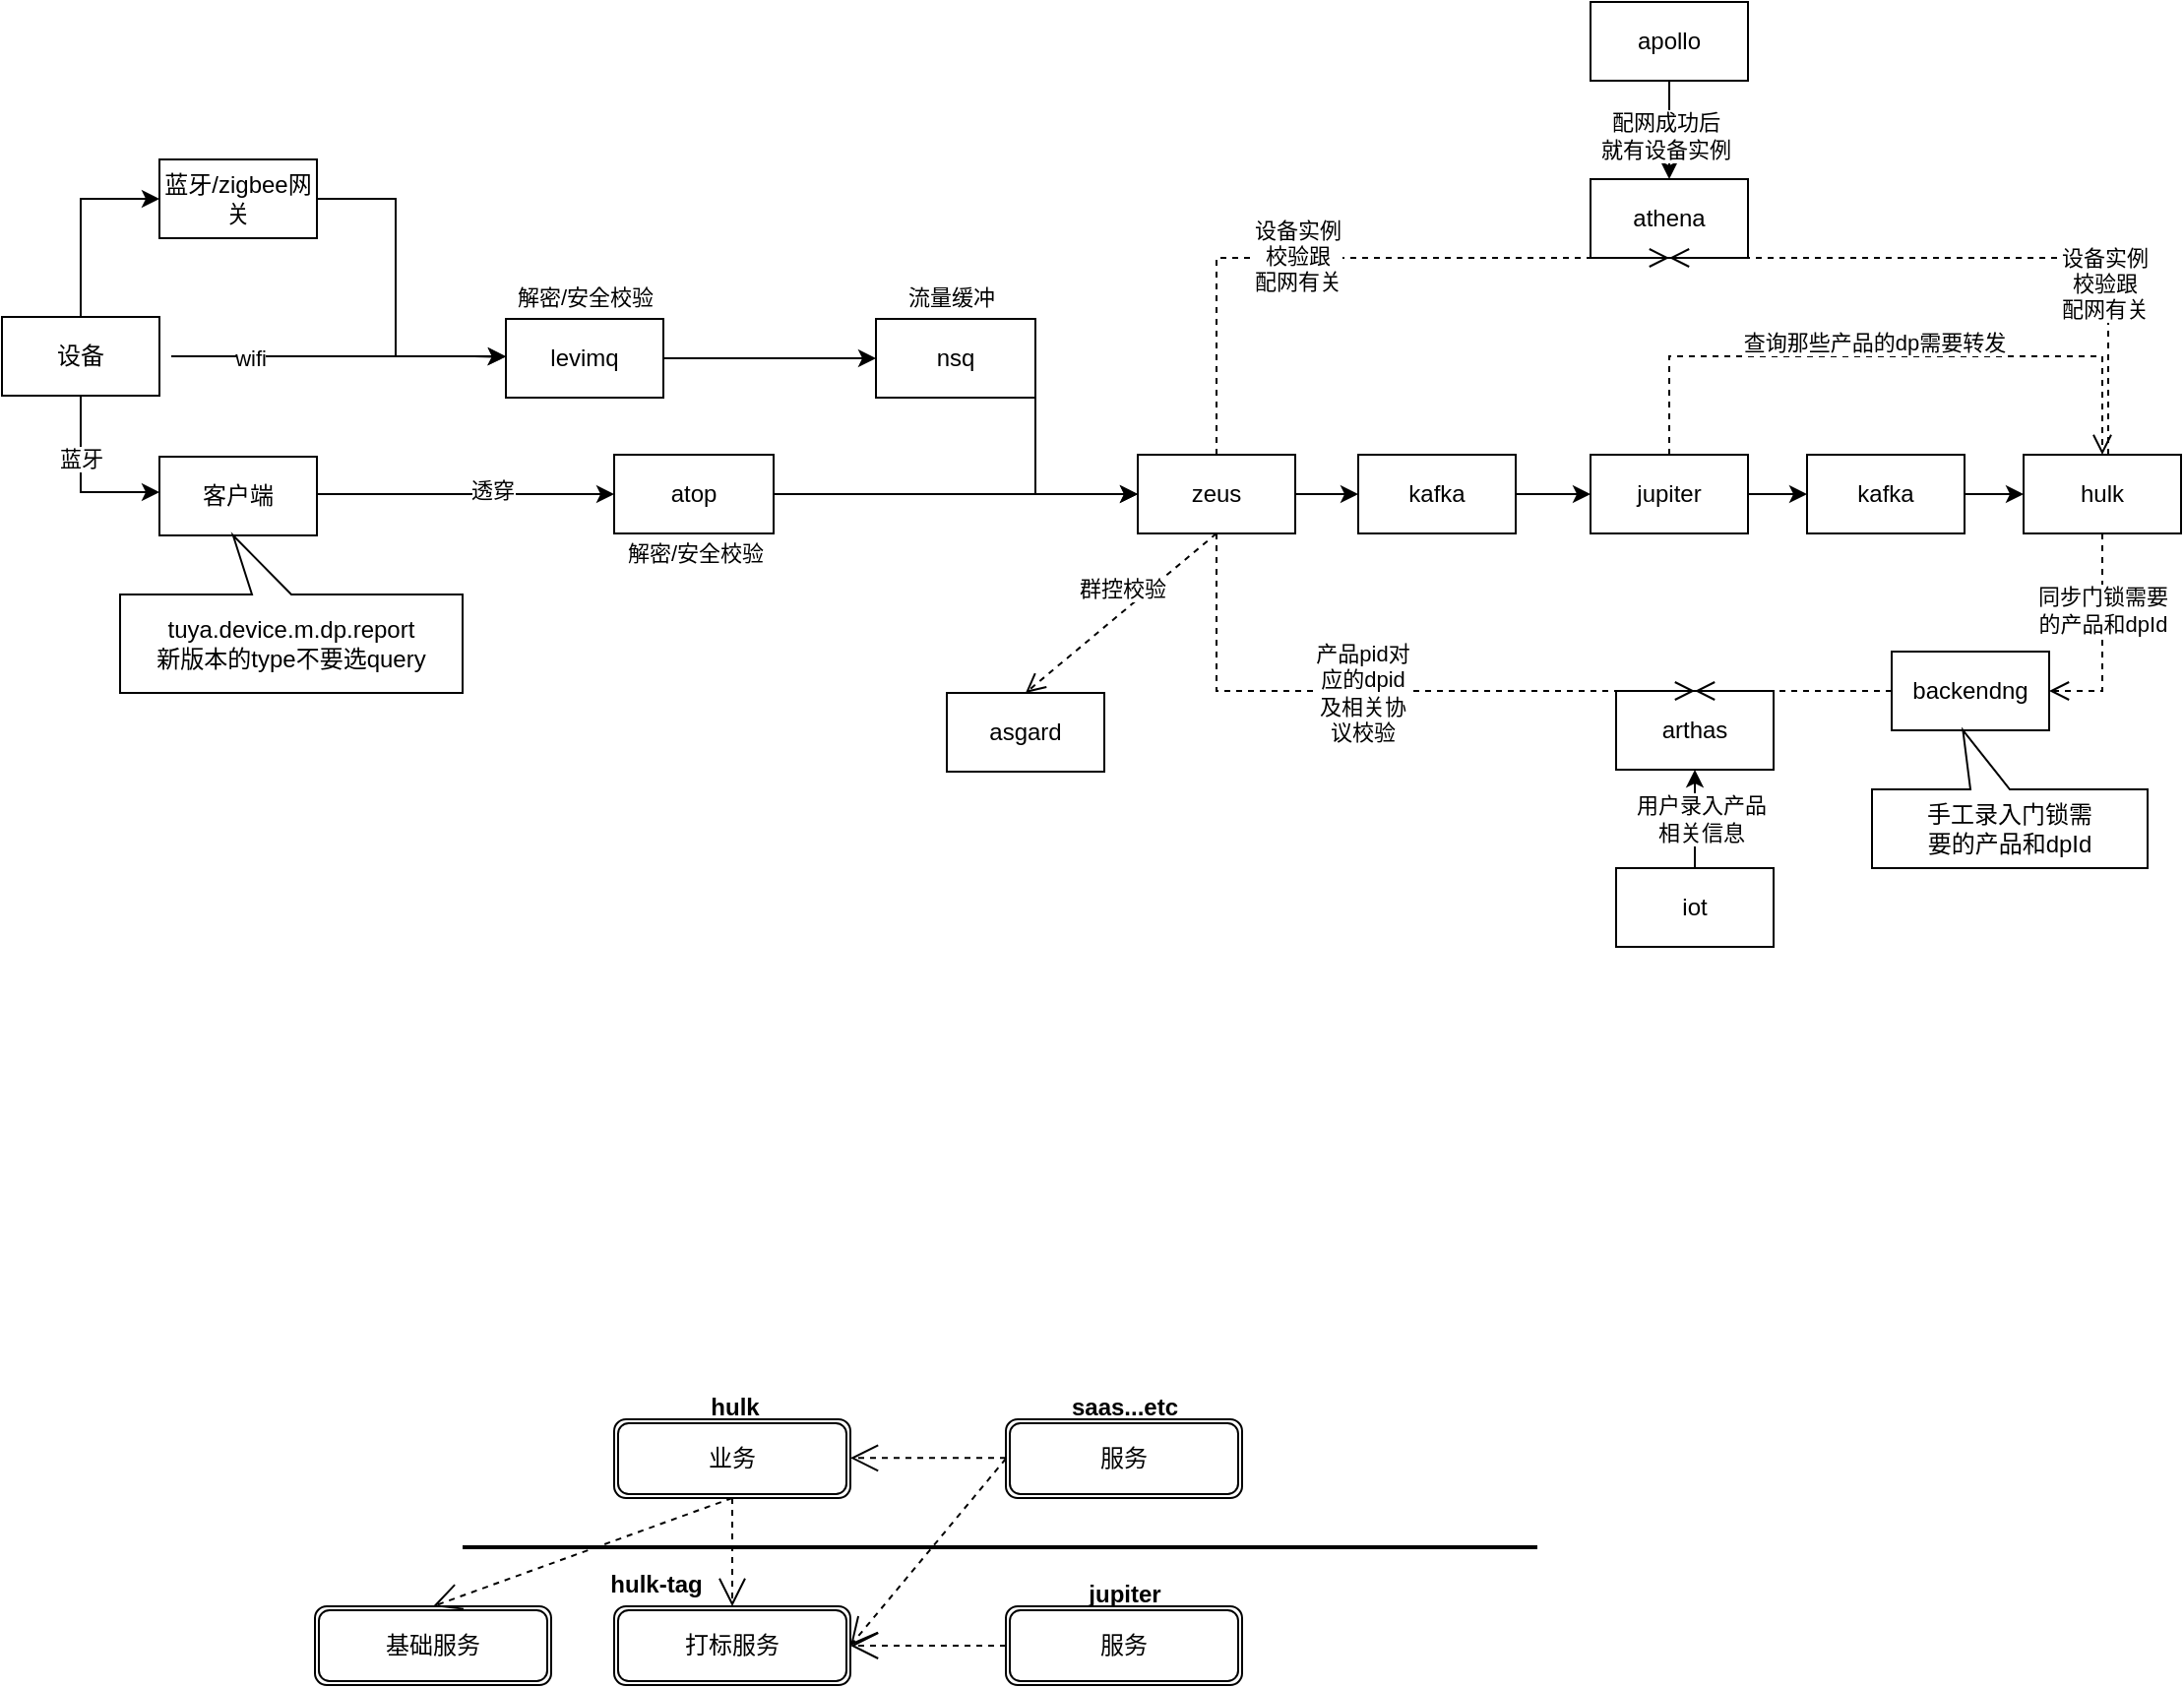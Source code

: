 <mxfile version="16.6.3" type="github">
  <diagram id="nhHgCwD3R0AYCVMyZUtq" name="Page-1">
    <mxGraphModel dx="610" dy="347" grid="1" gridSize="10" guides="1" tooltips="1" connect="1" arrows="1" fold="1" page="1" pageScale="1" pageWidth="827" pageHeight="1169" math="0" shadow="0">
      <root>
        <mxCell id="0" />
        <mxCell id="1" parent="0" />
        <mxCell id="HwVQrViwTguHjb0kdv_f-25" value="" style="edgeStyle=orthogonalEdgeStyle;rounded=0;orthogonalLoop=1;jettySize=auto;html=1;entryX=0;entryY=0.5;entryDx=0;entryDy=0;exitX=1;exitY=0.5;exitDx=0;exitDy=0;" parent="1" source="HwVQrViwTguHjb0kdv_f-2" target="HwVQrViwTguHjb0kdv_f-26" edge="1">
          <mxGeometry relative="1" as="geometry">
            <Array as="points">
              <mxPoint x="360" y="351" />
              <mxPoint x="360" y="351" />
            </Array>
          </mxGeometry>
        </mxCell>
        <mxCell id="HwVQrViwTguHjb0kdv_f-2" value="levimq" style="rounded=0;whiteSpace=wrap;html=1;" parent="1" vertex="1">
          <mxGeometry x="256" y="331" width="80" height="40" as="geometry" />
        </mxCell>
        <mxCell id="HwVQrViwTguHjb0kdv_f-4" value="zeus" style="rounded=0;whiteSpace=wrap;html=1;" parent="1" vertex="1">
          <mxGeometry x="577" y="400" width="80" height="40" as="geometry" />
        </mxCell>
        <mxCell id="HwVQrViwTguHjb0kdv_f-9" style="edgeStyle=orthogonalEdgeStyle;rounded=0;orthogonalLoop=1;jettySize=auto;html=1;exitX=0.5;exitY=0;exitDx=0;exitDy=0;entryX=0;entryY=0.5;entryDx=0;entryDy=0;" parent="1" source="HwVQrViwTguHjb0kdv_f-7" target="HwVQrViwTguHjb0kdv_f-8" edge="1">
          <mxGeometry relative="1" as="geometry" />
        </mxCell>
        <mxCell id="HwVQrViwTguHjb0kdv_f-12" value="" style="edgeStyle=orthogonalEdgeStyle;rounded=0;orthogonalLoop=1;jettySize=auto;html=1;exitX=0.5;exitY=1;exitDx=0;exitDy=0;" parent="1" source="HwVQrViwTguHjb0kdv_f-7" edge="1">
          <mxGeometry relative="1" as="geometry">
            <mxPoint x="40" y="359" as="sourcePoint" />
            <mxPoint x="80" y="419" as="targetPoint" />
            <Array as="points">
              <mxPoint x="40" y="419" />
            </Array>
          </mxGeometry>
        </mxCell>
        <mxCell id="HwVQrViwTguHjb0kdv_f-18" value="蓝牙" style="edgeLabel;html=1;align=center;verticalAlign=middle;resizable=0;points=[];" parent="HwVQrViwTguHjb0kdv_f-12" vertex="1" connectable="0">
          <mxGeometry x="-0.282" relative="1" as="geometry">
            <mxPoint as="offset" />
          </mxGeometry>
        </mxCell>
        <mxCell id="HwVQrViwTguHjb0kdv_f-13" style="edgeStyle=orthogonalEdgeStyle;rounded=0;orthogonalLoop=1;jettySize=auto;html=1;exitX=1;exitY=0.5;exitDx=0;exitDy=0;" parent="1" edge="1">
          <mxGeometry relative="1" as="geometry">
            <mxPoint x="256" y="350" as="targetPoint" />
            <mxPoint x="86" y="350" as="sourcePoint" />
          </mxGeometry>
        </mxCell>
        <mxCell id="HwVQrViwTguHjb0kdv_f-17" value="wifi" style="edgeLabel;html=1;align=center;verticalAlign=middle;resizable=0;points=[];" parent="HwVQrViwTguHjb0kdv_f-13" vertex="1" connectable="0">
          <mxGeometry x="-0.527" y="-1" relative="1" as="geometry">
            <mxPoint as="offset" />
          </mxGeometry>
        </mxCell>
        <mxCell id="HwVQrViwTguHjb0kdv_f-7" value="设备" style="rounded=0;whiteSpace=wrap;html=1;" parent="1" vertex="1">
          <mxGeometry y="330" width="80" height="40" as="geometry" />
        </mxCell>
        <mxCell id="HwVQrViwTguHjb0kdv_f-10" style="edgeStyle=orthogonalEdgeStyle;rounded=0;orthogonalLoop=1;jettySize=auto;html=1;exitX=1;exitY=0.5;exitDx=0;exitDy=0;entryX=-0.002;entryY=0.483;entryDx=0;entryDy=0;entryPerimeter=0;" parent="1" source="HwVQrViwTguHjb0kdv_f-8" target="HwVQrViwTguHjb0kdv_f-2" edge="1">
          <mxGeometry relative="1" as="geometry">
            <mxPoint x="240" y="340" as="targetPoint" />
            <Array as="points">
              <mxPoint x="200" y="270" />
              <mxPoint x="200" y="350" />
              <mxPoint x="240" y="350" />
            </Array>
          </mxGeometry>
        </mxCell>
        <mxCell id="HwVQrViwTguHjb0kdv_f-8" value="蓝牙/zigbee网关" style="rounded=0;whiteSpace=wrap;html=1;" parent="1" vertex="1">
          <mxGeometry x="80" y="250" width="80" height="40" as="geometry" />
        </mxCell>
        <mxCell id="HwVQrViwTguHjb0kdv_f-22" value="" style="edgeStyle=orthogonalEdgeStyle;rounded=0;orthogonalLoop=1;jettySize=auto;html=1;entryX=0;entryY=0.5;entryDx=0;entryDy=0;exitX=1;exitY=0.5;exitDx=0;exitDy=0;" parent="1" source="HwVQrViwTguHjb0kdv_f-11" target="HwVQrViwTguHjb0kdv_f-21" edge="1">
          <mxGeometry relative="1" as="geometry">
            <Array as="points">
              <mxPoint x="160" y="420" />
            </Array>
          </mxGeometry>
        </mxCell>
        <mxCell id="HwVQrViwTguHjb0kdv_f-34" value="透穿" style="edgeLabel;html=1;align=center;verticalAlign=middle;resizable=0;points=[];" parent="HwVQrViwTguHjb0kdv_f-22" vertex="1" connectable="0">
          <mxGeometry x="0.18" y="2" relative="1" as="geometry">
            <mxPoint as="offset" />
          </mxGeometry>
        </mxCell>
        <mxCell id="HwVQrViwTguHjb0kdv_f-11" value="客户端" style="rounded=0;whiteSpace=wrap;html=1;" parent="1" vertex="1">
          <mxGeometry x="80" y="401" width="80" height="40" as="geometry" />
        </mxCell>
        <mxCell id="HwVQrViwTguHjb0kdv_f-14" value="jupiter" style="rounded=0;whiteSpace=wrap;html=1;" parent="1" vertex="1">
          <mxGeometry x="807" y="400" width="80" height="40" as="geometry" />
        </mxCell>
        <mxCell id="HwVQrViwTguHjb0kdv_f-27" value="" style="edgeStyle=orthogonalEdgeStyle;rounded=0;orthogonalLoop=1;jettySize=auto;html=1;entryX=0;entryY=0.5;entryDx=0;entryDy=0;" parent="1" source="HwVQrViwTguHjb0kdv_f-21" target="HwVQrViwTguHjb0kdv_f-4" edge="1">
          <mxGeometry relative="1" as="geometry">
            <mxPoint x="580" y="420" as="targetPoint" />
          </mxGeometry>
        </mxCell>
        <mxCell id="HwVQrViwTguHjb0kdv_f-21" value="atop" style="whiteSpace=wrap;html=1;rounded=0;" parent="1" vertex="1">
          <mxGeometry x="311" y="400" width="81" height="40" as="geometry" />
        </mxCell>
        <mxCell id="HwVQrViwTguHjb0kdv_f-26" value="nsq" style="whiteSpace=wrap;html=1;rounded=0;" parent="1" vertex="1">
          <mxGeometry x="444" y="331" width="81" height="40" as="geometry" />
        </mxCell>
        <mxCell id="HwVQrViwTguHjb0kdv_f-28" value="" style="edgeStyle=orthogonalEdgeStyle;rounded=0;orthogonalLoop=1;jettySize=auto;html=1;entryX=0;entryY=0.5;entryDx=0;entryDy=0;exitX=1;exitY=0.5;exitDx=0;exitDy=0;" parent="1" source="HwVQrViwTguHjb0kdv_f-26" target="HwVQrViwTguHjb0kdv_f-4" edge="1">
          <mxGeometry relative="1" as="geometry">
            <mxPoint x="327" y="360" as="sourcePoint" />
            <mxPoint x="437.5" y="410" as="targetPoint" />
            <Array as="points">
              <mxPoint x="497" y="420" />
              <mxPoint x="497" y="420" />
            </Array>
          </mxGeometry>
        </mxCell>
        <mxCell id="HwVQrViwTguHjb0kdv_f-29" value="" style="edgeStyle=orthogonalEdgeStyle;rounded=0;orthogonalLoop=1;jettySize=auto;html=1;entryX=0;entryY=0.5;entryDx=0;entryDy=0;exitX=1;exitY=0.5;exitDx=0;exitDy=0;" parent="1" source="HwVQrViwTguHjb0kdv_f-4" target="HwVQrViwTguHjb0kdv_f-48" edge="1">
          <mxGeometry relative="1" as="geometry">
            <mxPoint x="550" y="430" as="sourcePoint" />
            <mxPoint x="589" y="430" as="targetPoint" />
            <Array as="points" />
          </mxGeometry>
        </mxCell>
        <mxCell id="HwVQrViwTguHjb0kdv_f-30" value="kafka" style="rounded=0;whiteSpace=wrap;html=1;" parent="1" vertex="1">
          <mxGeometry x="917" y="400" width="80" height="40" as="geometry" />
        </mxCell>
        <mxCell id="HwVQrViwTguHjb0kdv_f-31" value="hulk" style="rounded=0;whiteSpace=wrap;html=1;" parent="1" vertex="1">
          <mxGeometry x="1027" y="400" width="80" height="40" as="geometry" />
        </mxCell>
        <mxCell id="HwVQrViwTguHjb0kdv_f-32" value="" style="edgeStyle=orthogonalEdgeStyle;rounded=0;orthogonalLoop=1;jettySize=auto;html=1;entryX=0;entryY=0.5;entryDx=0;entryDy=0;exitX=1;exitY=0.5;exitDx=0;exitDy=0;" parent="1" source="HwVQrViwTguHjb0kdv_f-14" target="HwVQrViwTguHjb0kdv_f-30" edge="1">
          <mxGeometry relative="1" as="geometry">
            <mxPoint x="785.0" y="430" as="sourcePoint" />
            <mxPoint x="817" y="430" as="targetPoint" />
            <Array as="points">
              <mxPoint x="907" y="420" />
              <mxPoint x="907" y="420" />
            </Array>
          </mxGeometry>
        </mxCell>
        <mxCell id="HwVQrViwTguHjb0kdv_f-33" value="" style="edgeStyle=orthogonalEdgeStyle;rounded=0;orthogonalLoop=1;jettySize=auto;html=1;entryX=0;entryY=0.5;entryDx=0;entryDy=0;exitX=1;exitY=0.5;exitDx=0;exitDy=0;" parent="1" source="HwVQrViwTguHjb0kdv_f-30" target="HwVQrViwTguHjb0kdv_f-31" edge="1">
          <mxGeometry relative="1" as="geometry">
            <mxPoint x="897" y="430" as="sourcePoint" />
            <mxPoint x="927" y="430" as="targetPoint" />
            <Array as="points">
              <mxPoint x="1007" y="420" />
              <mxPoint x="1007" y="420" />
            </Array>
          </mxGeometry>
        </mxCell>
        <mxCell id="HwVQrViwTguHjb0kdv_f-35" value="athena" style="rounded=0;whiteSpace=wrap;html=1;" parent="1" vertex="1">
          <mxGeometry x="807" y="260" width="80" height="40" as="geometry" />
        </mxCell>
        <mxCell id="HwVQrViwTguHjb0kdv_f-38" value="tuya.device.m.dp.report&lt;br&gt;新版本的type不要选query" style="shape=callout;whiteSpace=wrap;html=1;perimeter=calloutPerimeter;position2=0.67;direction=west;" parent="1" vertex="1">
          <mxGeometry x="60" y="441" width="174" height="80" as="geometry" />
        </mxCell>
        <mxCell id="HwVQrViwTguHjb0kdv_f-41" value="arthas" style="rounded=0;whiteSpace=wrap;html=1;" parent="1" vertex="1">
          <mxGeometry x="820" y="520" width="80" height="40" as="geometry" />
        </mxCell>
        <mxCell id="HwVQrViwTguHjb0kdv_f-42" value="asgard" style="rounded=0;whiteSpace=wrap;html=1;" parent="1" vertex="1">
          <mxGeometry x="480" y="521" width="80" height="40" as="geometry" />
        </mxCell>
        <mxCell id="HwVQrViwTguHjb0kdv_f-43" value="" style="html=1;verticalAlign=bottom;endArrow=open;dashed=1;endSize=8;rounded=0;entryX=0.5;entryY=0;entryDx=0;entryDy=0;exitX=0.5;exitY=1;exitDx=0;exitDy=0;" parent="1" source="HwVQrViwTguHjb0kdv_f-4" target="HwVQrViwTguHjb0kdv_f-41" edge="1">
          <mxGeometry relative="1" as="geometry">
            <mxPoint x="710" y="329.23" as="sourcePoint" />
            <mxPoint x="790" y="329.23" as="targetPoint" />
            <Array as="points">
              <mxPoint x="617" y="520" />
            </Array>
          </mxGeometry>
        </mxCell>
        <mxCell id="HwVQrViwTguHjb0kdv_f-46" value="产品pid对&lt;br&gt;应的dpid&lt;br&gt;及相关协&lt;br&gt;议校验" style="edgeLabel;html=1;align=center;verticalAlign=middle;resizable=0;points=[];" parent="HwVQrViwTguHjb0kdv_f-43" vertex="1" connectable="0">
          <mxGeometry x="-0.045" y="-1" relative="1" as="geometry">
            <mxPoint as="offset" />
          </mxGeometry>
        </mxCell>
        <mxCell id="HwVQrViwTguHjb0kdv_f-44" value="" style="html=1;verticalAlign=bottom;endArrow=open;dashed=1;endSize=8;rounded=0;exitX=0.5;exitY=0;exitDx=0;exitDy=0;entryX=0.5;entryY=1;entryDx=0;entryDy=0;" parent="1" source="HwVQrViwTguHjb0kdv_f-4" target="HwVQrViwTguHjb0kdv_f-35" edge="1">
          <mxGeometry relative="1" as="geometry">
            <mxPoint x="620" y="440" as="sourcePoint" />
            <mxPoint x="518" y="530" as="targetPoint" />
            <Array as="points">
              <mxPoint x="617" y="300" />
            </Array>
          </mxGeometry>
        </mxCell>
        <mxCell id="HwVQrViwTguHjb0kdv_f-47" value="设备实例&lt;br&gt;校验跟&lt;br&gt;配网有关" style="edgeLabel;html=1;align=center;verticalAlign=middle;resizable=0;points=[];" parent="HwVQrViwTguHjb0kdv_f-44" vertex="1" connectable="0">
          <mxGeometry x="-0.15" y="1" relative="1" as="geometry">
            <mxPoint as="offset" />
          </mxGeometry>
        </mxCell>
        <mxCell id="HwVQrViwTguHjb0kdv_f-45" value="群控校验" style="html=1;verticalAlign=bottom;endArrow=open;dashed=1;endSize=8;rounded=0;exitX=0.5;exitY=1;exitDx=0;exitDy=0;" parent="1" source="HwVQrViwTguHjb0kdv_f-4" edge="1">
          <mxGeometry x="-0.04" y="-2" relative="1" as="geometry">
            <mxPoint x="620" y="440" as="sourcePoint" />
            <mxPoint x="520" y="521" as="targetPoint" />
            <mxPoint as="offset" />
          </mxGeometry>
        </mxCell>
        <mxCell id="HwVQrViwTguHjb0kdv_f-48" value="kafka" style="rounded=0;whiteSpace=wrap;html=1;" parent="1" vertex="1">
          <mxGeometry x="689" y="400" width="80" height="40" as="geometry" />
        </mxCell>
        <mxCell id="HwVQrViwTguHjb0kdv_f-49" value="" style="edgeStyle=orthogonalEdgeStyle;rounded=0;orthogonalLoop=1;jettySize=auto;html=1;entryX=0;entryY=0.5;entryDx=0;entryDy=0;exitX=1;exitY=0.5;exitDx=0;exitDy=0;" parent="1" source="HwVQrViwTguHjb0kdv_f-48" target="HwVQrViwTguHjb0kdv_f-14" edge="1">
          <mxGeometry relative="1" as="geometry">
            <mxPoint x="667" y="430" as="sourcePoint" />
            <mxPoint x="699" y="430" as="targetPoint" />
            <Array as="points">
              <mxPoint x="780" y="420" />
              <mxPoint x="780" y="420" />
            </Array>
          </mxGeometry>
        </mxCell>
        <mxCell id="HwVQrViwTguHjb0kdv_f-50" value="apollo" style="rounded=0;whiteSpace=wrap;html=1;" parent="1" vertex="1">
          <mxGeometry x="807" y="170" width="80" height="40" as="geometry" />
        </mxCell>
        <mxCell id="HwVQrViwTguHjb0kdv_f-51" value="" style="edgeStyle=orthogonalEdgeStyle;rounded=0;orthogonalLoop=1;jettySize=auto;html=1;entryX=0.5;entryY=0;entryDx=0;entryDy=0;exitX=0.5;exitY=1;exitDx=0;exitDy=0;" parent="1" edge="1">
          <mxGeometry relative="1" as="geometry">
            <mxPoint x="847" y="210" as="sourcePoint" />
            <mxPoint x="847" y="260" as="targetPoint" />
            <Array as="points">
              <mxPoint x="847" y="230" />
              <mxPoint x="847" y="230" />
            </Array>
          </mxGeometry>
        </mxCell>
        <mxCell id="HwVQrViwTguHjb0kdv_f-52" value="配网成功后&lt;br&gt;就有设备实例" style="edgeLabel;html=1;align=center;verticalAlign=middle;resizable=0;points=[];" parent="HwVQrViwTguHjb0kdv_f-51" vertex="1" connectable="0">
          <mxGeometry x="0.1" y="-2" relative="1" as="geometry">
            <mxPoint as="offset" />
          </mxGeometry>
        </mxCell>
        <mxCell id="HwVQrViwTguHjb0kdv_f-55" value="查询那些产品的dp需要转发" style="html=1;verticalAlign=bottom;endArrow=open;dashed=1;endSize=8;rounded=0;exitX=0.5;exitY=0;exitDx=0;exitDy=0;entryX=0.5;entryY=0;entryDx=0;entryDy=0;" parent="1" source="HwVQrViwTguHjb0kdv_f-14" target="HwVQrViwTguHjb0kdv_f-31" edge="1">
          <mxGeometry x="-0.04" y="-2" relative="1" as="geometry">
            <mxPoint x="935.04" y="339.4" as="sourcePoint" />
            <mxPoint x="830" y="260" as="targetPoint" />
            <mxPoint as="offset" />
            <Array as="points">
              <mxPoint x="847" y="360" />
              <mxPoint x="847" y="350" />
              <mxPoint x="960" y="350" />
              <mxPoint x="1067" y="350" />
            </Array>
          </mxGeometry>
        </mxCell>
        <mxCell id="HwVQrViwTguHjb0kdv_f-56" value="iot" style="rounded=0;whiteSpace=wrap;html=1;" parent="1" vertex="1">
          <mxGeometry x="820" y="610" width="80" height="40" as="geometry" />
        </mxCell>
        <mxCell id="HwVQrViwTguHjb0kdv_f-57" value="" style="edgeStyle=orthogonalEdgeStyle;rounded=0;orthogonalLoop=1;jettySize=auto;html=1;entryX=0.5;entryY=1;entryDx=0;entryDy=0;exitX=0.5;exitY=0;exitDx=0;exitDy=0;" parent="1" source="HwVQrViwTguHjb0kdv_f-56" target="HwVQrViwTguHjb0kdv_f-41" edge="1">
          <mxGeometry relative="1" as="geometry">
            <mxPoint x="667" y="430" as="sourcePoint" />
            <mxPoint x="699" y="430" as="targetPoint" />
            <Array as="points">
              <mxPoint x="860" y="590" />
              <mxPoint x="860" y="590" />
            </Array>
          </mxGeometry>
        </mxCell>
        <mxCell id="HwVQrViwTguHjb0kdv_f-60" value="用户录入产品&lt;br&gt;相关信息" style="edgeLabel;html=1;align=center;verticalAlign=middle;resizable=0;points=[];" parent="HwVQrViwTguHjb0kdv_f-57" vertex="1" connectable="0">
          <mxGeometry x="-0.004" y="-3" relative="1" as="geometry">
            <mxPoint as="offset" />
          </mxGeometry>
        </mxCell>
        <mxCell id="HwVQrViwTguHjb0kdv_f-58" value="" style="html=1;verticalAlign=bottom;endArrow=open;dashed=1;endSize=8;rounded=0;entryX=0.5;entryY=0;entryDx=0;entryDy=0;exitX=0;exitY=0.5;exitDx=0;exitDy=0;" parent="1" source="HwVQrViwTguHjb0kdv_f-67" target="HwVQrViwTguHjb0kdv_f-41" edge="1">
          <mxGeometry relative="1" as="geometry">
            <mxPoint x="970" y="530" as="sourcePoint" />
            <mxPoint x="1213" y="610" as="targetPoint" />
            <Array as="points" />
          </mxGeometry>
        </mxCell>
        <mxCell id="HwVQrViwTguHjb0kdv_f-61" value="" style="html=1;verticalAlign=bottom;endArrow=open;dashed=1;endSize=8;rounded=0;entryX=0.5;entryY=1;entryDx=0;entryDy=0;" parent="1" target="HwVQrViwTguHjb0kdv_f-35" edge="1">
          <mxGeometry relative="1" as="geometry">
            <mxPoint x="1070" y="400" as="sourcePoint" />
            <mxPoint x="1270" y="210" as="targetPoint" />
            <Array as="points">
              <mxPoint x="1070" y="300" />
            </Array>
          </mxGeometry>
        </mxCell>
        <mxCell id="HwVQrViwTguHjb0kdv_f-62" value="设备实例&lt;br&gt;校验跟&lt;br&gt;配网有关" style="edgeLabel;html=1;align=center;verticalAlign=middle;resizable=0;points=[];" parent="HwVQrViwTguHjb0kdv_f-61" vertex="1" connectable="0">
          <mxGeometry x="-0.15" y="1" relative="1" as="geometry">
            <mxPoint x="35" y="12" as="offset" />
          </mxGeometry>
        </mxCell>
        <mxCell id="HwVQrViwTguHjb0kdv_f-63" value="流量缓冲" style="edgeLabel;html=1;align=center;verticalAlign=middle;resizable=0;points=[];" parent="1" vertex="1" connectable="0">
          <mxGeometry x="481.995" y="320.003" as="geometry" />
        </mxCell>
        <mxCell id="HwVQrViwTguHjb0kdv_f-64" value="解密/安全校验" style="edgeLabel;html=1;align=center;verticalAlign=middle;resizable=0;points=[];" parent="1" vertex="1" connectable="0">
          <mxGeometry x="295.995" y="320.003" as="geometry" />
        </mxCell>
        <mxCell id="HwVQrViwTguHjb0kdv_f-67" value="backendng" style="rounded=0;whiteSpace=wrap;html=1;" parent="1" vertex="1">
          <mxGeometry x="960" y="500" width="80" height="40" as="geometry" />
        </mxCell>
        <mxCell id="HwVQrViwTguHjb0kdv_f-68" value="" style="html=1;verticalAlign=bottom;endArrow=open;dashed=1;endSize=8;rounded=0;entryX=1;entryY=0.5;entryDx=0;entryDy=0;exitX=0.5;exitY=1;exitDx=0;exitDy=0;" parent="1" source="HwVQrViwTguHjb0kdv_f-31" target="HwVQrViwTguHjb0kdv_f-67" edge="1">
          <mxGeometry relative="1" as="geometry">
            <mxPoint x="1140" y="521.0" as="sourcePoint" />
            <mxPoint x="1040" y="521.0" as="targetPoint" />
            <Array as="points">
              <mxPoint x="1067" y="520" />
            </Array>
          </mxGeometry>
        </mxCell>
        <mxCell id="HwVQrViwTguHjb0kdv_f-69" value="同步门锁需要&lt;br&gt;的产品和dpId" style="edgeLabel;html=1;align=center;verticalAlign=middle;resizable=0;points=[];" parent="HwVQrViwTguHjb0kdv_f-68" vertex="1" connectable="0">
          <mxGeometry x="-0.283" relative="1" as="geometry">
            <mxPoint as="offset" />
          </mxGeometry>
        </mxCell>
        <mxCell id="HwVQrViwTguHjb0kdv_f-70" value="手工录入门锁需&lt;br&gt;要的产品和dpId" style="shape=callout;whiteSpace=wrap;html=1;perimeter=calloutPerimeter;position2=0.67;direction=west;" parent="1" vertex="1">
          <mxGeometry x="950" y="540" width="140" height="70" as="geometry" />
        </mxCell>
        <mxCell id="HwVQrViwTguHjb0kdv_f-71" value="解密/安全校验" style="edgeLabel;html=1;align=center;verticalAlign=middle;resizable=0;points=[];" parent="1" vertex="1" connectable="0">
          <mxGeometry x="351.495" y="450.003" as="geometry" />
        </mxCell>
        <mxCell id="-Y5YJ-h0YuAPTsttWov4-1" value="" style="line;strokeWidth=2;html=1;" vertex="1" parent="1">
          <mxGeometry x="234" y="950" width="546" height="10" as="geometry" />
        </mxCell>
        <mxCell id="-Y5YJ-h0YuAPTsttWov4-2" value="业务" style="shape=ext;double=1;rounded=1;whiteSpace=wrap;html=1;" vertex="1" parent="1">
          <mxGeometry x="311" y="890" width="120" height="40" as="geometry" />
        </mxCell>
        <mxCell id="-Y5YJ-h0YuAPTsttWov4-3" value="打标服务" style="shape=ext;double=1;rounded=1;whiteSpace=wrap;html=1;" vertex="1" parent="1">
          <mxGeometry x="311" y="985" width="120" height="40" as="geometry" />
        </mxCell>
        <mxCell id="-Y5YJ-h0YuAPTsttWov4-4" value="&lt;font style=&quot;font-size: 12px&quot;&gt;hulk-tag&lt;/font&gt;" style="text;strokeColor=none;fillColor=none;html=1;fontSize=24;fontStyle=1;verticalAlign=middle;align=center;" vertex="1" parent="1">
          <mxGeometry x="312" y="960" width="40" height="20" as="geometry" />
        </mxCell>
        <mxCell id="-Y5YJ-h0YuAPTsttWov4-7" value="服务" style="shape=ext;double=1;rounded=1;whiteSpace=wrap;html=1;" vertex="1" parent="1">
          <mxGeometry x="510" y="985" width="120" height="40" as="geometry" />
        </mxCell>
        <mxCell id="-Y5YJ-h0YuAPTsttWov4-8" value="&lt;font style=&quot;font-size: 12px&quot;&gt;jupiter&lt;/font&gt;" style="text;strokeColor=none;fillColor=none;html=1;fontSize=24;fontStyle=1;verticalAlign=middle;align=center;" vertex="1" parent="1">
          <mxGeometry x="550" y="965" width="40" height="20" as="geometry" />
        </mxCell>
        <mxCell id="-Y5YJ-h0YuAPTsttWov4-11" value="&lt;font style=&quot;font-size: 12px&quot;&gt;hulk&lt;/font&gt;" style="text;strokeColor=none;fillColor=none;html=1;fontSize=24;fontStyle=1;verticalAlign=middle;align=center;" vertex="1" parent="1">
          <mxGeometry x="352" y="870" width="40" height="20" as="geometry" />
        </mxCell>
        <mxCell id="-Y5YJ-h0YuAPTsttWov4-12" value="" style="endArrow=open;endSize=12;dashed=1;html=1;rounded=0;fontSize=12;entryX=1;entryY=0.5;entryDx=0;entryDy=0;exitX=0;exitY=0.5;exitDx=0;exitDy=0;" edge="1" parent="1" source="-Y5YJ-h0YuAPTsttWov4-7" target="-Y5YJ-h0YuAPTsttWov4-3">
          <mxGeometry width="160" relative="1" as="geometry">
            <mxPoint x="240" y="1130" as="sourcePoint" />
            <mxPoint x="400" y="1130" as="targetPoint" />
          </mxGeometry>
        </mxCell>
        <mxCell id="-Y5YJ-h0YuAPTsttWov4-13" value="服务" style="shape=ext;double=1;rounded=1;whiteSpace=wrap;html=1;" vertex="1" parent="1">
          <mxGeometry x="510" y="890" width="120" height="40" as="geometry" />
        </mxCell>
        <mxCell id="-Y5YJ-h0YuAPTsttWov4-14" value="&lt;font style=&quot;font-size: 12px&quot;&gt;saas...etc&lt;/font&gt;" style="text;strokeColor=none;fillColor=none;html=1;fontSize=24;fontStyle=1;verticalAlign=middle;align=center;" vertex="1" parent="1">
          <mxGeometry x="550" y="870" width="40" height="20" as="geometry" />
        </mxCell>
        <mxCell id="-Y5YJ-h0YuAPTsttWov4-15" value="" style="endArrow=open;endSize=12;dashed=1;html=1;rounded=0;fontSize=12;entryX=1;entryY=0.5;entryDx=0;entryDy=0;exitX=0;exitY=0.5;exitDx=0;exitDy=0;" edge="1" parent="1">
          <mxGeometry width="160" relative="1" as="geometry">
            <mxPoint x="510" y="909.68" as="sourcePoint" />
            <mxPoint x="431" y="909.68" as="targetPoint" />
          </mxGeometry>
        </mxCell>
        <mxCell id="-Y5YJ-h0YuAPTsttWov4-16" value="" style="endArrow=open;endSize=12;dashed=1;html=1;rounded=0;fontSize=12;entryX=1;entryY=0.5;entryDx=0;entryDy=0;exitX=0;exitY=0.5;exitDx=0;exitDy=0;" edge="1" parent="1" source="-Y5YJ-h0YuAPTsttWov4-13" target="-Y5YJ-h0YuAPTsttWov4-3">
          <mxGeometry width="160" relative="1" as="geometry">
            <mxPoint x="520" y="919.68" as="sourcePoint" />
            <mxPoint x="441" y="919.68" as="targetPoint" />
          </mxGeometry>
        </mxCell>
        <mxCell id="-Y5YJ-h0YuAPTsttWov4-17" value="基础服务" style="shape=ext;double=1;rounded=1;whiteSpace=wrap;html=1;" vertex="1" parent="1">
          <mxGeometry x="159" y="985" width="120" height="40" as="geometry" />
        </mxCell>
        <mxCell id="-Y5YJ-h0YuAPTsttWov4-20" value="" style="endArrow=open;endSize=12;dashed=1;html=1;rounded=0;fontSize=12;entryX=0.5;entryY=0;entryDx=0;entryDy=0;exitX=0.5;exitY=1;exitDx=0;exitDy=0;" edge="1" parent="1" source="-Y5YJ-h0YuAPTsttWov4-2" target="-Y5YJ-h0YuAPTsttWov4-3">
          <mxGeometry width="160" relative="1" as="geometry">
            <mxPoint x="381.0" y="1035" as="sourcePoint" />
            <mxPoint x="382.0" y="1061" as="targetPoint" />
          </mxGeometry>
        </mxCell>
        <mxCell id="-Y5YJ-h0YuAPTsttWov4-23" value="" style="endArrow=open;endSize=12;dashed=1;html=1;rounded=0;fontSize=12;entryX=0.5;entryY=0;entryDx=0;entryDy=0;exitX=0.5;exitY=1;exitDx=0;exitDy=0;" edge="1" parent="1" source="-Y5YJ-h0YuAPTsttWov4-2" target="-Y5YJ-h0YuAPTsttWov4-17">
          <mxGeometry width="160" relative="1" as="geometry">
            <mxPoint x="381.0" y="940" as="sourcePoint" />
            <mxPoint x="381.0" y="995" as="targetPoint" />
          </mxGeometry>
        </mxCell>
      </root>
    </mxGraphModel>
  </diagram>
</mxfile>
